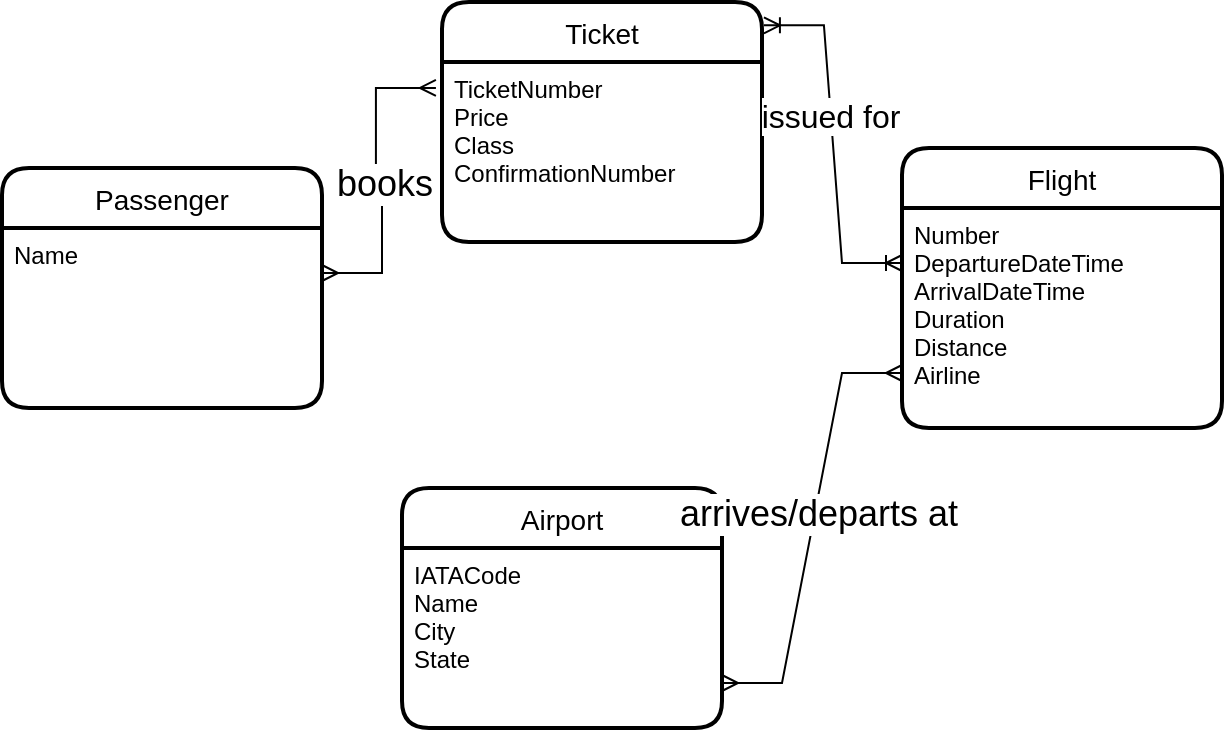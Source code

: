 <mxfile version="20.1.1" type="github">
  <diagram id="R2lEEEUBdFMjLlhIrx00" name="Page-1">
    <mxGraphModel dx="830" dy="464" grid="1" gridSize="10" guides="1" tooltips="1" connect="1" arrows="1" fold="1" page="1" pageScale="1" pageWidth="850" pageHeight="1100" math="0" shadow="0" extFonts="Permanent Marker^https://fonts.googleapis.com/css?family=Permanent+Marker">
      <root>
        <mxCell id="0" />
        <mxCell id="1" parent="0" />
        <mxCell id="IUjHl2VkbXm_3qeoHtjp-33" value="Passenger" style="swimlane;childLayout=stackLayout;horizontal=1;startSize=30;horizontalStack=0;rounded=1;fontSize=14;fontStyle=0;strokeWidth=2;resizeParent=0;resizeLast=1;shadow=0;dashed=0;align=center;" vertex="1" parent="1">
          <mxGeometry x="80" y="173" width="160" height="120" as="geometry" />
        </mxCell>
        <mxCell id="IUjHl2VkbXm_3qeoHtjp-34" value="Name" style="align=left;strokeColor=none;fillColor=none;spacingLeft=4;fontSize=12;verticalAlign=top;resizable=0;rotatable=0;part=1;" vertex="1" parent="IUjHl2VkbXm_3qeoHtjp-33">
          <mxGeometry y="30" width="160" height="90" as="geometry" />
        </mxCell>
        <mxCell id="IUjHl2VkbXm_3qeoHtjp-35" value="Flight" style="swimlane;childLayout=stackLayout;horizontal=1;startSize=30;horizontalStack=0;rounded=1;fontSize=14;fontStyle=0;strokeWidth=2;resizeParent=0;resizeLast=1;shadow=0;dashed=0;align=center;" vertex="1" parent="1">
          <mxGeometry x="530" y="163" width="160" height="140" as="geometry" />
        </mxCell>
        <mxCell id="IUjHl2VkbXm_3qeoHtjp-36" value="Number&#xa;DepartureDateTime&#xa;ArrivalDateTime&#xa;Duration&#xa;Distance&#xa;Airline" style="align=left;strokeColor=none;fillColor=none;spacingLeft=4;fontSize=12;verticalAlign=top;resizable=0;rotatable=0;part=1;" vertex="1" parent="IUjHl2VkbXm_3qeoHtjp-35">
          <mxGeometry y="30" width="160" height="110" as="geometry" />
        </mxCell>
        <mxCell id="IUjHl2VkbXm_3qeoHtjp-37" value="" style="edgeStyle=entityRelationEdgeStyle;fontSize=12;html=1;endArrow=ERmany;startArrow=ERmany;rounded=0;entryX=-0.019;entryY=0.144;entryDx=0;entryDy=0;exitX=1;exitY=0.25;exitDx=0;exitDy=0;entryPerimeter=0;" edge="1" parent="1" source="IUjHl2VkbXm_3qeoHtjp-34" target="IUjHl2VkbXm_3qeoHtjp-45">
          <mxGeometry width="100" height="100" relative="1" as="geometry">
            <mxPoint x="310" y="273" as="sourcePoint" />
            <mxPoint x="410" y="173" as="targetPoint" />
          </mxGeometry>
        </mxCell>
        <mxCell id="IUjHl2VkbXm_3qeoHtjp-38" value="books" style="edgeLabel;html=1;align=center;verticalAlign=middle;resizable=0;points=[];fontSize=18;" vertex="1" connectable="0" parent="IUjHl2VkbXm_3qeoHtjp-37">
          <mxGeometry x="-0.037" y="-1" relative="1" as="geometry">
            <mxPoint as="offset" />
          </mxGeometry>
        </mxCell>
        <mxCell id="IUjHl2VkbXm_3qeoHtjp-40" value="Airport" style="swimlane;childLayout=stackLayout;horizontal=1;startSize=30;horizontalStack=0;rounded=1;fontSize=14;fontStyle=0;strokeWidth=2;resizeParent=0;resizeLast=1;shadow=0;dashed=0;align=center;" vertex="1" parent="1">
          <mxGeometry x="280" y="333" width="160" height="120" as="geometry" />
        </mxCell>
        <mxCell id="IUjHl2VkbXm_3qeoHtjp-41" value="IATACode&#xa;Name&#xa;City&#xa;State&#xa;" style="align=left;strokeColor=none;fillColor=none;spacingLeft=4;fontSize=12;verticalAlign=top;resizable=0;rotatable=0;part=1;" vertex="1" parent="IUjHl2VkbXm_3qeoHtjp-40">
          <mxGeometry y="30" width="160" height="90" as="geometry" />
        </mxCell>
        <mxCell id="IUjHl2VkbXm_3qeoHtjp-42" value="" style="edgeStyle=entityRelationEdgeStyle;fontSize=12;html=1;endArrow=ERmany;startArrow=ERmany;rounded=0;entryX=0;entryY=0.75;entryDx=0;entryDy=0;exitX=1;exitY=0.75;exitDx=0;exitDy=0;" edge="1" parent="1" source="IUjHl2VkbXm_3qeoHtjp-41" target="IUjHl2VkbXm_3qeoHtjp-36">
          <mxGeometry width="100" height="100" relative="1" as="geometry">
            <mxPoint x="350" y="393" as="sourcePoint" />
            <mxPoint x="450" y="293" as="targetPoint" />
          </mxGeometry>
        </mxCell>
        <mxCell id="IUjHl2VkbXm_3qeoHtjp-43" value="arrives/departs at" style="edgeLabel;html=1;align=center;verticalAlign=middle;resizable=0;points=[];fontSize=18;" vertex="1" connectable="0" parent="IUjHl2VkbXm_3qeoHtjp-42">
          <mxGeometry x="0.073" y="-1" relative="1" as="geometry">
            <mxPoint as="offset" />
          </mxGeometry>
        </mxCell>
        <mxCell id="IUjHl2VkbXm_3qeoHtjp-44" value="Ticket" style="swimlane;childLayout=stackLayout;horizontal=1;startSize=30;horizontalStack=0;rounded=1;fontSize=14;fontStyle=0;strokeWidth=2;resizeParent=0;resizeLast=1;shadow=0;dashed=0;align=center;" vertex="1" parent="1">
          <mxGeometry x="300" y="90" width="160" height="120" as="geometry" />
        </mxCell>
        <mxCell id="IUjHl2VkbXm_3qeoHtjp-45" value="TicketNumber&#xa;Price&#xa;Class&#xa;ConfirmationNumber" style="align=left;strokeColor=none;fillColor=none;spacingLeft=4;fontSize=12;verticalAlign=top;resizable=0;rotatable=0;part=1;" vertex="1" parent="IUjHl2VkbXm_3qeoHtjp-44">
          <mxGeometry y="30" width="160" height="90" as="geometry" />
        </mxCell>
        <mxCell id="IUjHl2VkbXm_3qeoHtjp-46" value="" style="edgeStyle=entityRelationEdgeStyle;fontSize=12;html=1;endArrow=ERoneToMany;startArrow=ERoneToMany;rounded=0;exitX=1.006;exitY=0.097;exitDx=0;exitDy=0;exitPerimeter=0;entryX=0;entryY=0.25;entryDx=0;entryDy=0;" edge="1" parent="1" source="IUjHl2VkbXm_3qeoHtjp-44" target="IUjHl2VkbXm_3qeoHtjp-36">
          <mxGeometry width="100" height="100" relative="1" as="geometry">
            <mxPoint x="350" y="310" as="sourcePoint" />
            <mxPoint x="450" y="210" as="targetPoint" />
          </mxGeometry>
        </mxCell>
        <mxCell id="IUjHl2VkbXm_3qeoHtjp-47" value="issued for" style="edgeLabel;html=1;align=center;verticalAlign=middle;resizable=0;points=[];fontSize=16;" vertex="1" connectable="0" parent="IUjHl2VkbXm_3qeoHtjp-46">
          <mxGeometry x="-0.165" y="-1" relative="1" as="geometry">
            <mxPoint as="offset" />
          </mxGeometry>
        </mxCell>
      </root>
    </mxGraphModel>
  </diagram>
</mxfile>
